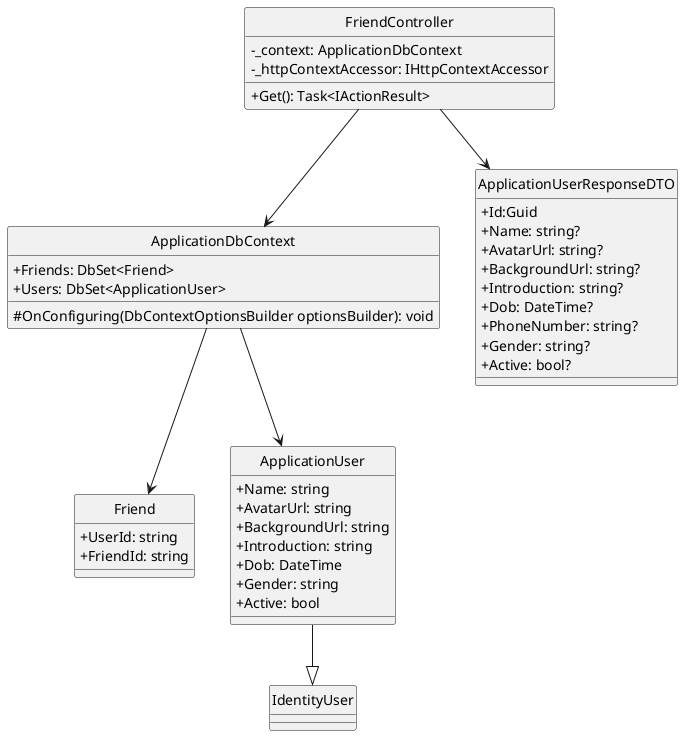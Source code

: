 @startuml getFriendListByUserId
hide circle
skinparam classAttributeIconSize 0

class FriendController {
    - _context: ApplicationDbContext
    - _httpContextAccessor: IHttpContextAccessor
    + Get(): Task<IActionResult> 
}

class ApplicationDbContext {
    + Friends: DbSet<Friend>
    + Users: DbSet<ApplicationUser>
    # OnConfiguring(DbContextOptionsBuilder optionsBuilder): void
}

class Friend{
    + UserId: string
    + FriendId: string
}

class ApplicationUserResponseDTO{
    + Id:Guid
    + Name: string?
    + AvatarUrl: string?
    + BackgroundUrl: string?
    + Introduction: string?
    + Dob: DateTime?
    + PhoneNumber: string?
    + Gender: string?
    + Active: bool?    
}

class ApplicationUser {
    + Name: string
    + AvatarUrl: string
    + BackgroundUrl: string
    + Introduction: string
    + Dob: DateTime
    + Gender: string
    + Active: bool
}

class IdentityUser

FriendController --> ApplicationDbContext
FriendController --> ApplicationUserResponseDTO
ApplicationDbContext --> Friend
ApplicationDbContext --> ApplicationUser
ApplicationUser --|> IdentityUser
@enduml